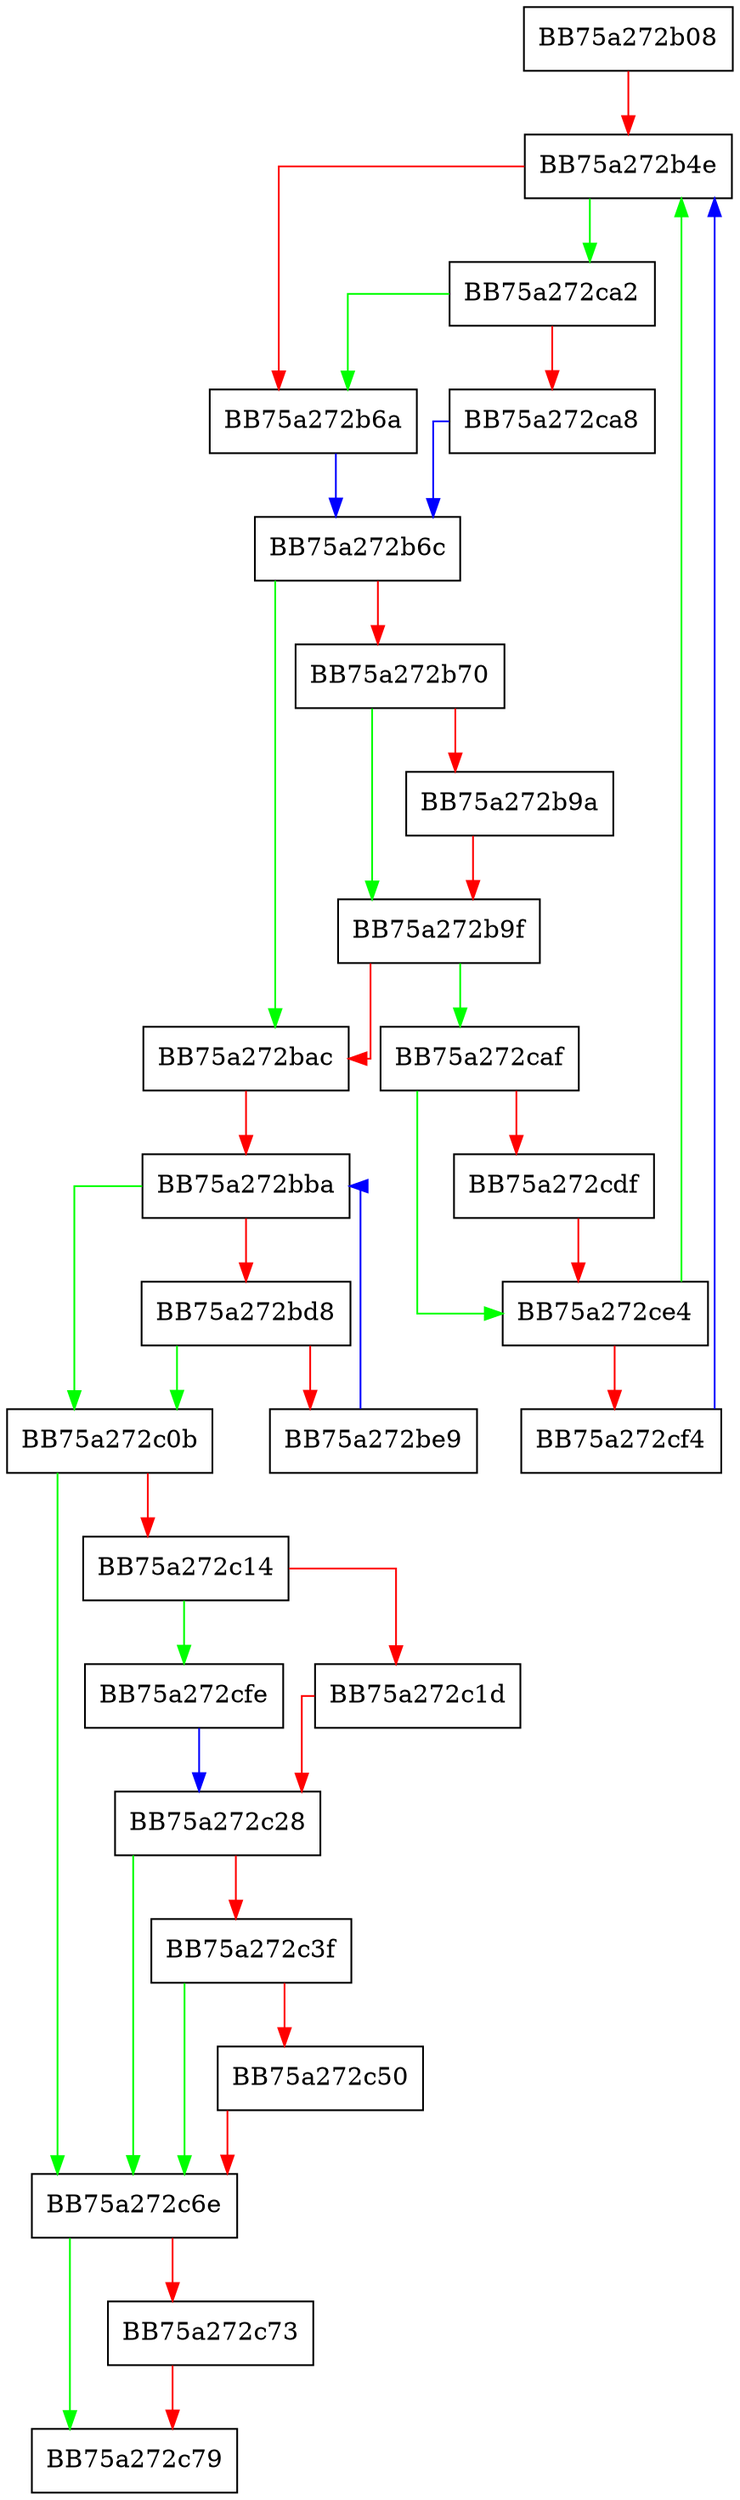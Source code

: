 digraph Burn {
  node [shape="box"];
  graph [splines=ortho];
  BB75a272b08 -> BB75a272b4e [color="red"];
  BB75a272b4e -> BB75a272ca2 [color="green"];
  BB75a272b4e -> BB75a272b6a [color="red"];
  BB75a272b6a -> BB75a272b6c [color="blue"];
  BB75a272b6c -> BB75a272bac [color="green"];
  BB75a272b6c -> BB75a272b70 [color="red"];
  BB75a272b70 -> BB75a272b9f [color="green"];
  BB75a272b70 -> BB75a272b9a [color="red"];
  BB75a272b9a -> BB75a272b9f [color="red"];
  BB75a272b9f -> BB75a272caf [color="green"];
  BB75a272b9f -> BB75a272bac [color="red"];
  BB75a272bac -> BB75a272bba [color="red"];
  BB75a272bba -> BB75a272c0b [color="green"];
  BB75a272bba -> BB75a272bd8 [color="red"];
  BB75a272bd8 -> BB75a272c0b [color="green"];
  BB75a272bd8 -> BB75a272be9 [color="red"];
  BB75a272be9 -> BB75a272bba [color="blue"];
  BB75a272c0b -> BB75a272c6e [color="green"];
  BB75a272c0b -> BB75a272c14 [color="red"];
  BB75a272c14 -> BB75a272cfe [color="green"];
  BB75a272c14 -> BB75a272c1d [color="red"];
  BB75a272c1d -> BB75a272c28 [color="red"];
  BB75a272c28 -> BB75a272c6e [color="green"];
  BB75a272c28 -> BB75a272c3f [color="red"];
  BB75a272c3f -> BB75a272c6e [color="green"];
  BB75a272c3f -> BB75a272c50 [color="red"];
  BB75a272c50 -> BB75a272c6e [color="red"];
  BB75a272c6e -> BB75a272c79 [color="green"];
  BB75a272c6e -> BB75a272c73 [color="red"];
  BB75a272c73 -> BB75a272c79 [color="red"];
  BB75a272ca2 -> BB75a272b6a [color="green"];
  BB75a272ca2 -> BB75a272ca8 [color="red"];
  BB75a272ca8 -> BB75a272b6c [color="blue"];
  BB75a272caf -> BB75a272ce4 [color="green"];
  BB75a272caf -> BB75a272cdf [color="red"];
  BB75a272cdf -> BB75a272ce4 [color="red"];
  BB75a272ce4 -> BB75a272b4e [color="green"];
  BB75a272ce4 -> BB75a272cf4 [color="red"];
  BB75a272cf4 -> BB75a272b4e [color="blue"];
  BB75a272cfe -> BB75a272c28 [color="blue"];
}